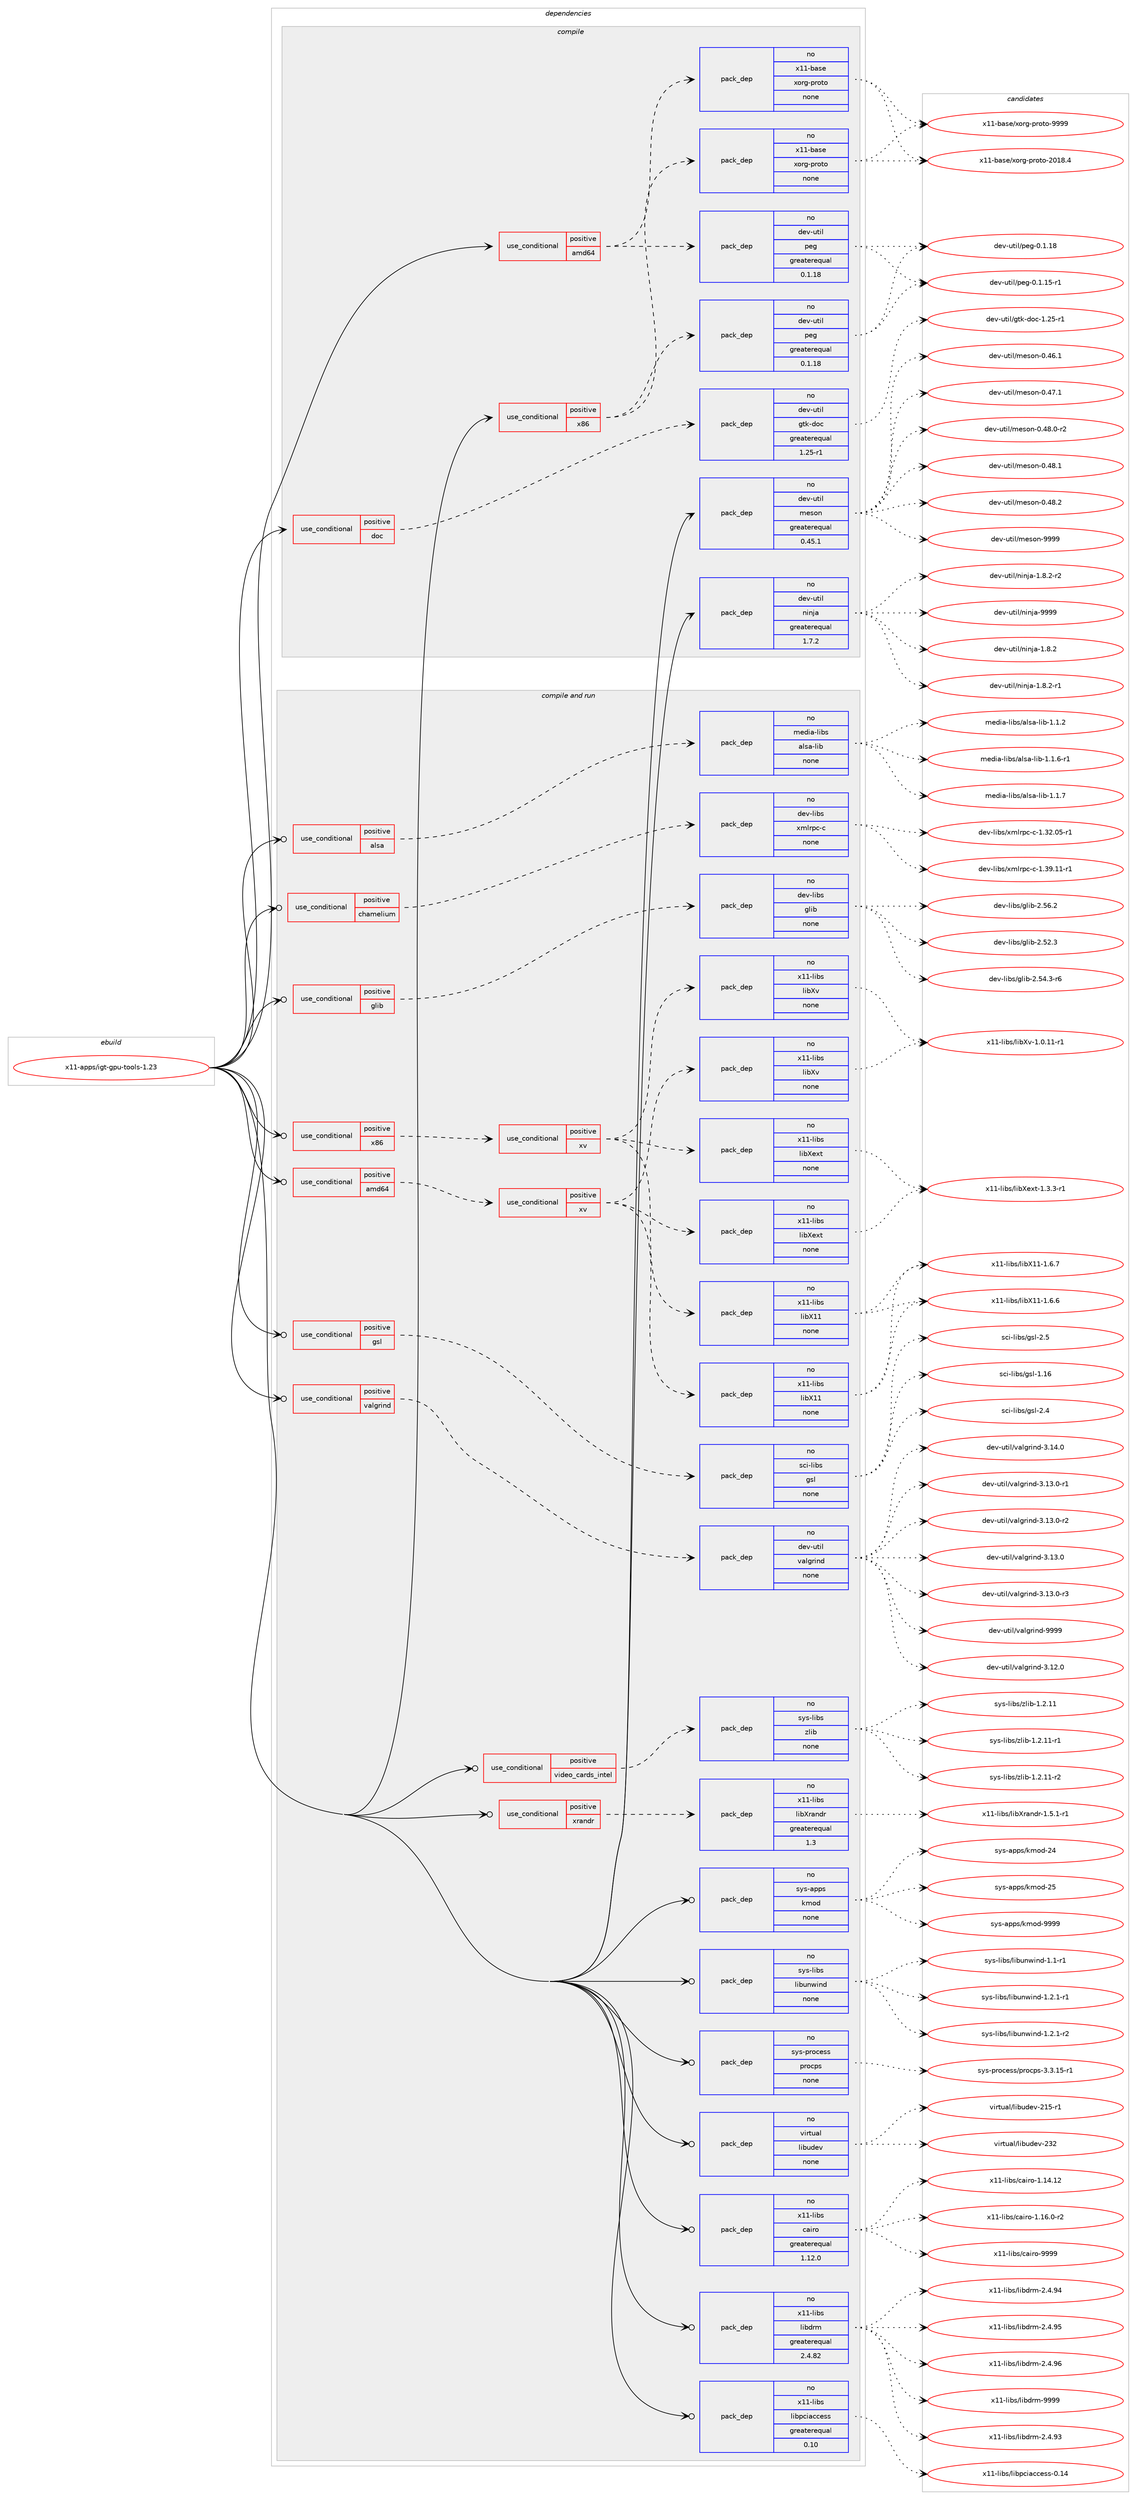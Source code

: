 digraph prolog {

# *************
# Graph options
# *************

newrank=true;
concentrate=true;
compound=true;
graph [rankdir=LR,fontname=Helvetica,fontsize=10,ranksep=1.5];#, ranksep=2.5, nodesep=0.2];
edge  [arrowhead=vee];
node  [fontname=Helvetica,fontsize=10];

# **********
# The ebuild
# **********

subgraph cluster_leftcol {
color=gray;
rank=same;
label=<<i>ebuild</i>>;
id [label="x11-apps/igt-gpu-tools-1.23", color=red, width=4, href="../x11-apps/igt-gpu-tools-1.23.svg"];
}

# ****************
# The dependencies
# ****************

subgraph cluster_midcol {
color=gray;
label=<<i>dependencies</i>>;
subgraph cluster_compile {
fillcolor="#eeeeee";
style=filled;
label=<<i>compile</i>>;
subgraph cond1540 {
dependency8460 [label=<<TABLE BORDER="0" CELLBORDER="1" CELLSPACING="0" CELLPADDING="4"><TR><TD ROWSPAN="3" CELLPADDING="10">use_conditional</TD></TR><TR><TD>positive</TD></TR><TR><TD>amd64</TD></TR></TABLE>>, shape=none, color=red];
subgraph pack6707 {
dependency8461 [label=<<TABLE BORDER="0" CELLBORDER="1" CELLSPACING="0" CELLPADDING="4" WIDTH="220"><TR><TD ROWSPAN="6" CELLPADDING="30">pack_dep</TD></TR><TR><TD WIDTH="110">no</TD></TR><TR><TD>x11-base</TD></TR><TR><TD>xorg-proto</TD></TR><TR><TD>none</TD></TR><TR><TD></TD></TR></TABLE>>, shape=none, color=blue];
}
dependency8460:e -> dependency8461:w [weight=20,style="dashed",arrowhead="vee"];
subgraph pack6708 {
dependency8462 [label=<<TABLE BORDER="0" CELLBORDER="1" CELLSPACING="0" CELLPADDING="4" WIDTH="220"><TR><TD ROWSPAN="6" CELLPADDING="30">pack_dep</TD></TR><TR><TD WIDTH="110">no</TD></TR><TR><TD>dev-util</TD></TR><TR><TD>peg</TD></TR><TR><TD>greaterequal</TD></TR><TR><TD>0.1.18</TD></TR></TABLE>>, shape=none, color=blue];
}
dependency8460:e -> dependency8462:w [weight=20,style="dashed",arrowhead="vee"];
}
id:e -> dependency8460:w [weight=20,style="solid",arrowhead="vee"];
subgraph cond1541 {
dependency8463 [label=<<TABLE BORDER="0" CELLBORDER="1" CELLSPACING="0" CELLPADDING="4"><TR><TD ROWSPAN="3" CELLPADDING="10">use_conditional</TD></TR><TR><TD>positive</TD></TR><TR><TD>doc</TD></TR></TABLE>>, shape=none, color=red];
subgraph pack6709 {
dependency8464 [label=<<TABLE BORDER="0" CELLBORDER="1" CELLSPACING="0" CELLPADDING="4" WIDTH="220"><TR><TD ROWSPAN="6" CELLPADDING="30">pack_dep</TD></TR><TR><TD WIDTH="110">no</TD></TR><TR><TD>dev-util</TD></TR><TR><TD>gtk-doc</TD></TR><TR><TD>greaterequal</TD></TR><TR><TD>1.25-r1</TD></TR></TABLE>>, shape=none, color=blue];
}
dependency8463:e -> dependency8464:w [weight=20,style="dashed",arrowhead="vee"];
}
id:e -> dependency8463:w [weight=20,style="solid",arrowhead="vee"];
subgraph cond1542 {
dependency8465 [label=<<TABLE BORDER="0" CELLBORDER="1" CELLSPACING="0" CELLPADDING="4"><TR><TD ROWSPAN="3" CELLPADDING="10">use_conditional</TD></TR><TR><TD>positive</TD></TR><TR><TD>x86</TD></TR></TABLE>>, shape=none, color=red];
subgraph pack6710 {
dependency8466 [label=<<TABLE BORDER="0" CELLBORDER="1" CELLSPACING="0" CELLPADDING="4" WIDTH="220"><TR><TD ROWSPAN="6" CELLPADDING="30">pack_dep</TD></TR><TR><TD WIDTH="110">no</TD></TR><TR><TD>x11-base</TD></TR><TR><TD>xorg-proto</TD></TR><TR><TD>none</TD></TR><TR><TD></TD></TR></TABLE>>, shape=none, color=blue];
}
dependency8465:e -> dependency8466:w [weight=20,style="dashed",arrowhead="vee"];
subgraph pack6711 {
dependency8467 [label=<<TABLE BORDER="0" CELLBORDER="1" CELLSPACING="0" CELLPADDING="4" WIDTH="220"><TR><TD ROWSPAN="6" CELLPADDING="30">pack_dep</TD></TR><TR><TD WIDTH="110">no</TD></TR><TR><TD>dev-util</TD></TR><TR><TD>peg</TD></TR><TR><TD>greaterequal</TD></TR><TR><TD>0.1.18</TD></TR></TABLE>>, shape=none, color=blue];
}
dependency8465:e -> dependency8467:w [weight=20,style="dashed",arrowhead="vee"];
}
id:e -> dependency8465:w [weight=20,style="solid",arrowhead="vee"];
subgraph pack6712 {
dependency8468 [label=<<TABLE BORDER="0" CELLBORDER="1" CELLSPACING="0" CELLPADDING="4" WIDTH="220"><TR><TD ROWSPAN="6" CELLPADDING="30">pack_dep</TD></TR><TR><TD WIDTH="110">no</TD></TR><TR><TD>dev-util</TD></TR><TR><TD>meson</TD></TR><TR><TD>greaterequal</TD></TR><TR><TD>0.45.1</TD></TR></TABLE>>, shape=none, color=blue];
}
id:e -> dependency8468:w [weight=20,style="solid",arrowhead="vee"];
subgraph pack6713 {
dependency8469 [label=<<TABLE BORDER="0" CELLBORDER="1" CELLSPACING="0" CELLPADDING="4" WIDTH="220"><TR><TD ROWSPAN="6" CELLPADDING="30">pack_dep</TD></TR><TR><TD WIDTH="110">no</TD></TR><TR><TD>dev-util</TD></TR><TR><TD>ninja</TD></TR><TR><TD>greaterequal</TD></TR><TR><TD>1.7.2</TD></TR></TABLE>>, shape=none, color=blue];
}
id:e -> dependency8469:w [weight=20,style="solid",arrowhead="vee"];
}
subgraph cluster_compileandrun {
fillcolor="#eeeeee";
style=filled;
label=<<i>compile and run</i>>;
subgraph cond1543 {
dependency8470 [label=<<TABLE BORDER="0" CELLBORDER="1" CELLSPACING="0" CELLPADDING="4"><TR><TD ROWSPAN="3" CELLPADDING="10">use_conditional</TD></TR><TR><TD>positive</TD></TR><TR><TD>alsa</TD></TR></TABLE>>, shape=none, color=red];
subgraph pack6714 {
dependency8471 [label=<<TABLE BORDER="0" CELLBORDER="1" CELLSPACING="0" CELLPADDING="4" WIDTH="220"><TR><TD ROWSPAN="6" CELLPADDING="30">pack_dep</TD></TR><TR><TD WIDTH="110">no</TD></TR><TR><TD>media-libs</TD></TR><TR><TD>alsa-lib</TD></TR><TR><TD>none</TD></TR><TR><TD></TD></TR></TABLE>>, shape=none, color=blue];
}
dependency8470:e -> dependency8471:w [weight=20,style="dashed",arrowhead="vee"];
}
id:e -> dependency8470:w [weight=20,style="solid",arrowhead="odotvee"];
subgraph cond1544 {
dependency8472 [label=<<TABLE BORDER="0" CELLBORDER="1" CELLSPACING="0" CELLPADDING="4"><TR><TD ROWSPAN="3" CELLPADDING="10">use_conditional</TD></TR><TR><TD>positive</TD></TR><TR><TD>amd64</TD></TR></TABLE>>, shape=none, color=red];
subgraph cond1545 {
dependency8473 [label=<<TABLE BORDER="0" CELLBORDER="1" CELLSPACING="0" CELLPADDING="4"><TR><TD ROWSPAN="3" CELLPADDING="10">use_conditional</TD></TR><TR><TD>positive</TD></TR><TR><TD>xv</TD></TR></TABLE>>, shape=none, color=red];
subgraph pack6715 {
dependency8474 [label=<<TABLE BORDER="0" CELLBORDER="1" CELLSPACING="0" CELLPADDING="4" WIDTH="220"><TR><TD ROWSPAN="6" CELLPADDING="30">pack_dep</TD></TR><TR><TD WIDTH="110">no</TD></TR><TR><TD>x11-libs</TD></TR><TR><TD>libX11</TD></TR><TR><TD>none</TD></TR><TR><TD></TD></TR></TABLE>>, shape=none, color=blue];
}
dependency8473:e -> dependency8474:w [weight=20,style="dashed",arrowhead="vee"];
subgraph pack6716 {
dependency8475 [label=<<TABLE BORDER="0" CELLBORDER="1" CELLSPACING="0" CELLPADDING="4" WIDTH="220"><TR><TD ROWSPAN="6" CELLPADDING="30">pack_dep</TD></TR><TR><TD WIDTH="110">no</TD></TR><TR><TD>x11-libs</TD></TR><TR><TD>libXext</TD></TR><TR><TD>none</TD></TR><TR><TD></TD></TR></TABLE>>, shape=none, color=blue];
}
dependency8473:e -> dependency8475:w [weight=20,style="dashed",arrowhead="vee"];
subgraph pack6717 {
dependency8476 [label=<<TABLE BORDER="0" CELLBORDER="1" CELLSPACING="0" CELLPADDING="4" WIDTH="220"><TR><TD ROWSPAN="6" CELLPADDING="30">pack_dep</TD></TR><TR><TD WIDTH="110">no</TD></TR><TR><TD>x11-libs</TD></TR><TR><TD>libXv</TD></TR><TR><TD>none</TD></TR><TR><TD></TD></TR></TABLE>>, shape=none, color=blue];
}
dependency8473:e -> dependency8476:w [weight=20,style="dashed",arrowhead="vee"];
}
dependency8472:e -> dependency8473:w [weight=20,style="dashed",arrowhead="vee"];
}
id:e -> dependency8472:w [weight=20,style="solid",arrowhead="odotvee"];
subgraph cond1546 {
dependency8477 [label=<<TABLE BORDER="0" CELLBORDER="1" CELLSPACING="0" CELLPADDING="4"><TR><TD ROWSPAN="3" CELLPADDING="10">use_conditional</TD></TR><TR><TD>positive</TD></TR><TR><TD>chamelium</TD></TR></TABLE>>, shape=none, color=red];
subgraph pack6718 {
dependency8478 [label=<<TABLE BORDER="0" CELLBORDER="1" CELLSPACING="0" CELLPADDING="4" WIDTH="220"><TR><TD ROWSPAN="6" CELLPADDING="30">pack_dep</TD></TR><TR><TD WIDTH="110">no</TD></TR><TR><TD>dev-libs</TD></TR><TR><TD>xmlrpc-c</TD></TR><TR><TD>none</TD></TR><TR><TD></TD></TR></TABLE>>, shape=none, color=blue];
}
dependency8477:e -> dependency8478:w [weight=20,style="dashed",arrowhead="vee"];
}
id:e -> dependency8477:w [weight=20,style="solid",arrowhead="odotvee"];
subgraph cond1547 {
dependency8479 [label=<<TABLE BORDER="0" CELLBORDER="1" CELLSPACING="0" CELLPADDING="4"><TR><TD ROWSPAN="3" CELLPADDING="10">use_conditional</TD></TR><TR><TD>positive</TD></TR><TR><TD>glib</TD></TR></TABLE>>, shape=none, color=red];
subgraph pack6719 {
dependency8480 [label=<<TABLE BORDER="0" CELLBORDER="1" CELLSPACING="0" CELLPADDING="4" WIDTH="220"><TR><TD ROWSPAN="6" CELLPADDING="30">pack_dep</TD></TR><TR><TD WIDTH="110">no</TD></TR><TR><TD>dev-libs</TD></TR><TR><TD>glib</TD></TR><TR><TD>none</TD></TR><TR><TD></TD></TR></TABLE>>, shape=none, color=blue];
}
dependency8479:e -> dependency8480:w [weight=20,style="dashed",arrowhead="vee"];
}
id:e -> dependency8479:w [weight=20,style="solid",arrowhead="odotvee"];
subgraph cond1548 {
dependency8481 [label=<<TABLE BORDER="0" CELLBORDER="1" CELLSPACING="0" CELLPADDING="4"><TR><TD ROWSPAN="3" CELLPADDING="10">use_conditional</TD></TR><TR><TD>positive</TD></TR><TR><TD>gsl</TD></TR></TABLE>>, shape=none, color=red];
subgraph pack6720 {
dependency8482 [label=<<TABLE BORDER="0" CELLBORDER="1" CELLSPACING="0" CELLPADDING="4" WIDTH="220"><TR><TD ROWSPAN="6" CELLPADDING="30">pack_dep</TD></TR><TR><TD WIDTH="110">no</TD></TR><TR><TD>sci-libs</TD></TR><TR><TD>gsl</TD></TR><TR><TD>none</TD></TR><TR><TD></TD></TR></TABLE>>, shape=none, color=blue];
}
dependency8481:e -> dependency8482:w [weight=20,style="dashed",arrowhead="vee"];
}
id:e -> dependency8481:w [weight=20,style="solid",arrowhead="odotvee"];
subgraph cond1549 {
dependency8483 [label=<<TABLE BORDER="0" CELLBORDER="1" CELLSPACING="0" CELLPADDING="4"><TR><TD ROWSPAN="3" CELLPADDING="10">use_conditional</TD></TR><TR><TD>positive</TD></TR><TR><TD>valgrind</TD></TR></TABLE>>, shape=none, color=red];
subgraph pack6721 {
dependency8484 [label=<<TABLE BORDER="0" CELLBORDER="1" CELLSPACING="0" CELLPADDING="4" WIDTH="220"><TR><TD ROWSPAN="6" CELLPADDING="30">pack_dep</TD></TR><TR><TD WIDTH="110">no</TD></TR><TR><TD>dev-util</TD></TR><TR><TD>valgrind</TD></TR><TR><TD>none</TD></TR><TR><TD></TD></TR></TABLE>>, shape=none, color=blue];
}
dependency8483:e -> dependency8484:w [weight=20,style="dashed",arrowhead="vee"];
}
id:e -> dependency8483:w [weight=20,style="solid",arrowhead="odotvee"];
subgraph cond1550 {
dependency8485 [label=<<TABLE BORDER="0" CELLBORDER="1" CELLSPACING="0" CELLPADDING="4"><TR><TD ROWSPAN="3" CELLPADDING="10">use_conditional</TD></TR><TR><TD>positive</TD></TR><TR><TD>video_cards_intel</TD></TR></TABLE>>, shape=none, color=red];
subgraph pack6722 {
dependency8486 [label=<<TABLE BORDER="0" CELLBORDER="1" CELLSPACING="0" CELLPADDING="4" WIDTH="220"><TR><TD ROWSPAN="6" CELLPADDING="30">pack_dep</TD></TR><TR><TD WIDTH="110">no</TD></TR><TR><TD>sys-libs</TD></TR><TR><TD>zlib</TD></TR><TR><TD>none</TD></TR><TR><TD></TD></TR></TABLE>>, shape=none, color=blue];
}
dependency8485:e -> dependency8486:w [weight=20,style="dashed",arrowhead="vee"];
}
id:e -> dependency8485:w [weight=20,style="solid",arrowhead="odotvee"];
subgraph cond1551 {
dependency8487 [label=<<TABLE BORDER="0" CELLBORDER="1" CELLSPACING="0" CELLPADDING="4"><TR><TD ROWSPAN="3" CELLPADDING="10">use_conditional</TD></TR><TR><TD>positive</TD></TR><TR><TD>x86</TD></TR></TABLE>>, shape=none, color=red];
subgraph cond1552 {
dependency8488 [label=<<TABLE BORDER="0" CELLBORDER="1" CELLSPACING="0" CELLPADDING="4"><TR><TD ROWSPAN="3" CELLPADDING="10">use_conditional</TD></TR><TR><TD>positive</TD></TR><TR><TD>xv</TD></TR></TABLE>>, shape=none, color=red];
subgraph pack6723 {
dependency8489 [label=<<TABLE BORDER="0" CELLBORDER="1" CELLSPACING="0" CELLPADDING="4" WIDTH="220"><TR><TD ROWSPAN="6" CELLPADDING="30">pack_dep</TD></TR><TR><TD WIDTH="110">no</TD></TR><TR><TD>x11-libs</TD></TR><TR><TD>libX11</TD></TR><TR><TD>none</TD></TR><TR><TD></TD></TR></TABLE>>, shape=none, color=blue];
}
dependency8488:e -> dependency8489:w [weight=20,style="dashed",arrowhead="vee"];
subgraph pack6724 {
dependency8490 [label=<<TABLE BORDER="0" CELLBORDER="1" CELLSPACING="0" CELLPADDING="4" WIDTH="220"><TR><TD ROWSPAN="6" CELLPADDING="30">pack_dep</TD></TR><TR><TD WIDTH="110">no</TD></TR><TR><TD>x11-libs</TD></TR><TR><TD>libXext</TD></TR><TR><TD>none</TD></TR><TR><TD></TD></TR></TABLE>>, shape=none, color=blue];
}
dependency8488:e -> dependency8490:w [weight=20,style="dashed",arrowhead="vee"];
subgraph pack6725 {
dependency8491 [label=<<TABLE BORDER="0" CELLBORDER="1" CELLSPACING="0" CELLPADDING="4" WIDTH="220"><TR><TD ROWSPAN="6" CELLPADDING="30">pack_dep</TD></TR><TR><TD WIDTH="110">no</TD></TR><TR><TD>x11-libs</TD></TR><TR><TD>libXv</TD></TR><TR><TD>none</TD></TR><TR><TD></TD></TR></TABLE>>, shape=none, color=blue];
}
dependency8488:e -> dependency8491:w [weight=20,style="dashed",arrowhead="vee"];
}
dependency8487:e -> dependency8488:w [weight=20,style="dashed",arrowhead="vee"];
}
id:e -> dependency8487:w [weight=20,style="solid",arrowhead="odotvee"];
subgraph cond1553 {
dependency8492 [label=<<TABLE BORDER="0" CELLBORDER="1" CELLSPACING="0" CELLPADDING="4"><TR><TD ROWSPAN="3" CELLPADDING="10">use_conditional</TD></TR><TR><TD>positive</TD></TR><TR><TD>xrandr</TD></TR></TABLE>>, shape=none, color=red];
subgraph pack6726 {
dependency8493 [label=<<TABLE BORDER="0" CELLBORDER="1" CELLSPACING="0" CELLPADDING="4" WIDTH="220"><TR><TD ROWSPAN="6" CELLPADDING="30">pack_dep</TD></TR><TR><TD WIDTH="110">no</TD></TR><TR><TD>x11-libs</TD></TR><TR><TD>libXrandr</TD></TR><TR><TD>greaterequal</TD></TR><TR><TD>1.3</TD></TR></TABLE>>, shape=none, color=blue];
}
dependency8492:e -> dependency8493:w [weight=20,style="dashed",arrowhead="vee"];
}
id:e -> dependency8492:w [weight=20,style="solid",arrowhead="odotvee"];
subgraph pack6727 {
dependency8494 [label=<<TABLE BORDER="0" CELLBORDER="1" CELLSPACING="0" CELLPADDING="4" WIDTH="220"><TR><TD ROWSPAN="6" CELLPADDING="30">pack_dep</TD></TR><TR><TD WIDTH="110">no</TD></TR><TR><TD>sys-apps</TD></TR><TR><TD>kmod</TD></TR><TR><TD>none</TD></TR><TR><TD></TD></TR></TABLE>>, shape=none, color=blue];
}
id:e -> dependency8494:w [weight=20,style="solid",arrowhead="odotvee"];
subgraph pack6728 {
dependency8495 [label=<<TABLE BORDER="0" CELLBORDER="1" CELLSPACING="0" CELLPADDING="4" WIDTH="220"><TR><TD ROWSPAN="6" CELLPADDING="30">pack_dep</TD></TR><TR><TD WIDTH="110">no</TD></TR><TR><TD>sys-libs</TD></TR><TR><TD>libunwind</TD></TR><TR><TD>none</TD></TR><TR><TD></TD></TR></TABLE>>, shape=none, color=blue];
}
id:e -> dependency8495:w [weight=20,style="solid",arrowhead="odotvee"];
subgraph pack6729 {
dependency8496 [label=<<TABLE BORDER="0" CELLBORDER="1" CELLSPACING="0" CELLPADDING="4" WIDTH="220"><TR><TD ROWSPAN="6" CELLPADDING="30">pack_dep</TD></TR><TR><TD WIDTH="110">no</TD></TR><TR><TD>sys-process</TD></TR><TR><TD>procps</TD></TR><TR><TD>none</TD></TR><TR><TD></TD></TR></TABLE>>, shape=none, color=blue];
}
id:e -> dependency8496:w [weight=20,style="solid",arrowhead="odotvee"];
subgraph pack6730 {
dependency8497 [label=<<TABLE BORDER="0" CELLBORDER="1" CELLSPACING="0" CELLPADDING="4" WIDTH="220"><TR><TD ROWSPAN="6" CELLPADDING="30">pack_dep</TD></TR><TR><TD WIDTH="110">no</TD></TR><TR><TD>virtual</TD></TR><TR><TD>libudev</TD></TR><TR><TD>none</TD></TR><TR><TD></TD></TR></TABLE>>, shape=none, color=blue];
}
id:e -> dependency8497:w [weight=20,style="solid",arrowhead="odotvee"];
subgraph pack6731 {
dependency8498 [label=<<TABLE BORDER="0" CELLBORDER="1" CELLSPACING="0" CELLPADDING="4" WIDTH="220"><TR><TD ROWSPAN="6" CELLPADDING="30">pack_dep</TD></TR><TR><TD WIDTH="110">no</TD></TR><TR><TD>x11-libs</TD></TR><TR><TD>cairo</TD></TR><TR><TD>greaterequal</TD></TR><TR><TD>1.12.0</TD></TR></TABLE>>, shape=none, color=blue];
}
id:e -> dependency8498:w [weight=20,style="solid",arrowhead="odotvee"];
subgraph pack6732 {
dependency8499 [label=<<TABLE BORDER="0" CELLBORDER="1" CELLSPACING="0" CELLPADDING="4" WIDTH="220"><TR><TD ROWSPAN="6" CELLPADDING="30">pack_dep</TD></TR><TR><TD WIDTH="110">no</TD></TR><TR><TD>x11-libs</TD></TR><TR><TD>libdrm</TD></TR><TR><TD>greaterequal</TD></TR><TR><TD>2.4.82</TD></TR></TABLE>>, shape=none, color=blue];
}
id:e -> dependency8499:w [weight=20,style="solid",arrowhead="odotvee"];
subgraph pack6733 {
dependency8500 [label=<<TABLE BORDER="0" CELLBORDER="1" CELLSPACING="0" CELLPADDING="4" WIDTH="220"><TR><TD ROWSPAN="6" CELLPADDING="30">pack_dep</TD></TR><TR><TD WIDTH="110">no</TD></TR><TR><TD>x11-libs</TD></TR><TR><TD>libpciaccess</TD></TR><TR><TD>greaterequal</TD></TR><TR><TD>0.10</TD></TR></TABLE>>, shape=none, color=blue];
}
id:e -> dependency8500:w [weight=20,style="solid",arrowhead="odotvee"];
}
subgraph cluster_run {
fillcolor="#eeeeee";
style=filled;
label=<<i>run</i>>;
}
}

# **************
# The candidates
# **************

subgraph cluster_choices {
rank=same;
color=gray;
label=<<i>candidates</i>>;

subgraph choice6707 {
color=black;
nodesep=1;
choice1204949459897115101471201111141034511211411111611145504849564652 [label="x11-base/xorg-proto-2018.4", color=red, width=4,href="../x11-base/xorg-proto-2018.4.svg"];
choice120494945989711510147120111114103451121141111161114557575757 [label="x11-base/xorg-proto-9999", color=red, width=4,href="../x11-base/xorg-proto-9999.svg"];
dependency8461:e -> choice1204949459897115101471201111141034511211411111611145504849564652:w [style=dotted,weight="100"];
dependency8461:e -> choice120494945989711510147120111114103451121141111161114557575757:w [style=dotted,weight="100"];
}
subgraph choice6708 {
color=black;
nodesep=1;
choice1001011184511711610510847112101103454846494649534511449 [label="dev-util/peg-0.1.15-r1", color=red, width=4,href="../dev-util/peg-0.1.15-r1.svg"];
choice100101118451171161051084711210110345484649464956 [label="dev-util/peg-0.1.18", color=red, width=4,href="../dev-util/peg-0.1.18.svg"];
dependency8462:e -> choice1001011184511711610510847112101103454846494649534511449:w [style=dotted,weight="100"];
dependency8462:e -> choice100101118451171161051084711210110345484649464956:w [style=dotted,weight="100"];
}
subgraph choice6709 {
color=black;
nodesep=1;
choice1001011184511711610510847103116107451001119945494650534511449 [label="dev-util/gtk-doc-1.25-r1", color=red, width=4,href="../dev-util/gtk-doc-1.25-r1.svg"];
dependency8464:e -> choice1001011184511711610510847103116107451001119945494650534511449:w [style=dotted,weight="100"];
}
subgraph choice6710 {
color=black;
nodesep=1;
choice1204949459897115101471201111141034511211411111611145504849564652 [label="x11-base/xorg-proto-2018.4", color=red, width=4,href="../x11-base/xorg-proto-2018.4.svg"];
choice120494945989711510147120111114103451121141111161114557575757 [label="x11-base/xorg-proto-9999", color=red, width=4,href="../x11-base/xorg-proto-9999.svg"];
dependency8466:e -> choice1204949459897115101471201111141034511211411111611145504849564652:w [style=dotted,weight="100"];
dependency8466:e -> choice120494945989711510147120111114103451121141111161114557575757:w [style=dotted,weight="100"];
}
subgraph choice6711 {
color=black;
nodesep=1;
choice1001011184511711610510847112101103454846494649534511449 [label="dev-util/peg-0.1.15-r1", color=red, width=4,href="../dev-util/peg-0.1.15-r1.svg"];
choice100101118451171161051084711210110345484649464956 [label="dev-util/peg-0.1.18", color=red, width=4,href="../dev-util/peg-0.1.18.svg"];
dependency8467:e -> choice1001011184511711610510847112101103454846494649534511449:w [style=dotted,weight="100"];
dependency8467:e -> choice100101118451171161051084711210110345484649464956:w [style=dotted,weight="100"];
}
subgraph choice6712 {
color=black;
nodesep=1;
choice100101118451171161051084710910111511111045484652544649 [label="dev-util/meson-0.46.1", color=red, width=4,href="../dev-util/meson-0.46.1.svg"];
choice100101118451171161051084710910111511111045484652554649 [label="dev-util/meson-0.47.1", color=red, width=4,href="../dev-util/meson-0.47.1.svg"];
choice1001011184511711610510847109101115111110454846525646484511450 [label="dev-util/meson-0.48.0-r2", color=red, width=4,href="../dev-util/meson-0.48.0-r2.svg"];
choice100101118451171161051084710910111511111045484652564649 [label="dev-util/meson-0.48.1", color=red, width=4,href="../dev-util/meson-0.48.1.svg"];
choice100101118451171161051084710910111511111045484652564650 [label="dev-util/meson-0.48.2", color=red, width=4,href="../dev-util/meson-0.48.2.svg"];
choice10010111845117116105108471091011151111104557575757 [label="dev-util/meson-9999", color=red, width=4,href="../dev-util/meson-9999.svg"];
dependency8468:e -> choice100101118451171161051084710910111511111045484652544649:w [style=dotted,weight="100"];
dependency8468:e -> choice100101118451171161051084710910111511111045484652554649:w [style=dotted,weight="100"];
dependency8468:e -> choice1001011184511711610510847109101115111110454846525646484511450:w [style=dotted,weight="100"];
dependency8468:e -> choice100101118451171161051084710910111511111045484652564649:w [style=dotted,weight="100"];
dependency8468:e -> choice100101118451171161051084710910111511111045484652564650:w [style=dotted,weight="100"];
dependency8468:e -> choice10010111845117116105108471091011151111104557575757:w [style=dotted,weight="100"];
}
subgraph choice6713 {
color=black;
nodesep=1;
choice100101118451171161051084711010511010697454946564650 [label="dev-util/ninja-1.8.2", color=red, width=4,href="../dev-util/ninja-1.8.2.svg"];
choice1001011184511711610510847110105110106974549465646504511449 [label="dev-util/ninja-1.8.2-r1", color=red, width=4,href="../dev-util/ninja-1.8.2-r1.svg"];
choice1001011184511711610510847110105110106974549465646504511450 [label="dev-util/ninja-1.8.2-r2", color=red, width=4,href="../dev-util/ninja-1.8.2-r2.svg"];
choice1001011184511711610510847110105110106974557575757 [label="dev-util/ninja-9999", color=red, width=4,href="../dev-util/ninja-9999.svg"];
dependency8469:e -> choice100101118451171161051084711010511010697454946564650:w [style=dotted,weight="100"];
dependency8469:e -> choice1001011184511711610510847110105110106974549465646504511449:w [style=dotted,weight="100"];
dependency8469:e -> choice1001011184511711610510847110105110106974549465646504511450:w [style=dotted,weight="100"];
dependency8469:e -> choice1001011184511711610510847110105110106974557575757:w [style=dotted,weight="100"];
}
subgraph choice6714 {
color=black;
nodesep=1;
choice1091011001059745108105981154797108115974510810598454946494650 [label="media-libs/alsa-lib-1.1.2", color=red, width=4,href="../media-libs/alsa-lib-1.1.2.svg"];
choice10910110010597451081059811547971081159745108105984549464946544511449 [label="media-libs/alsa-lib-1.1.6-r1", color=red, width=4,href="../media-libs/alsa-lib-1.1.6-r1.svg"];
choice1091011001059745108105981154797108115974510810598454946494655 [label="media-libs/alsa-lib-1.1.7", color=red, width=4,href="../media-libs/alsa-lib-1.1.7.svg"];
dependency8471:e -> choice1091011001059745108105981154797108115974510810598454946494650:w [style=dotted,weight="100"];
dependency8471:e -> choice10910110010597451081059811547971081159745108105984549464946544511449:w [style=dotted,weight="100"];
dependency8471:e -> choice1091011001059745108105981154797108115974510810598454946494655:w [style=dotted,weight="100"];
}
subgraph choice6715 {
color=black;
nodesep=1;
choice120494945108105981154710810598884949454946544654 [label="x11-libs/libX11-1.6.6", color=red, width=4,href="../x11-libs/libX11-1.6.6.svg"];
choice120494945108105981154710810598884949454946544655 [label="x11-libs/libX11-1.6.7", color=red, width=4,href="../x11-libs/libX11-1.6.7.svg"];
dependency8474:e -> choice120494945108105981154710810598884949454946544654:w [style=dotted,weight="100"];
dependency8474:e -> choice120494945108105981154710810598884949454946544655:w [style=dotted,weight="100"];
}
subgraph choice6716 {
color=black;
nodesep=1;
choice120494945108105981154710810598881011201164549465146514511449 [label="x11-libs/libXext-1.3.3-r1", color=red, width=4,href="../x11-libs/libXext-1.3.3-r1.svg"];
dependency8475:e -> choice120494945108105981154710810598881011201164549465146514511449:w [style=dotted,weight="100"];
}
subgraph choice6717 {
color=black;
nodesep=1;
choice12049494510810598115471081059888118454946484649494511449 [label="x11-libs/libXv-1.0.11-r1", color=red, width=4,href="../x11-libs/libXv-1.0.11-r1.svg"];
dependency8476:e -> choice12049494510810598115471081059888118454946484649494511449:w [style=dotted,weight="100"];
}
subgraph choice6718 {
color=black;
nodesep=1;
choice10010111845108105981154712010910811411299459945494651504648534511449 [label="dev-libs/xmlrpc-c-1.32.05-r1", color=red, width=4,href="../dev-libs/xmlrpc-c-1.32.05-r1.svg"];
choice10010111845108105981154712010910811411299459945494651574649494511449 [label="dev-libs/xmlrpc-c-1.39.11-r1", color=red, width=4,href="../dev-libs/xmlrpc-c-1.39.11-r1.svg"];
dependency8478:e -> choice10010111845108105981154712010910811411299459945494651504648534511449:w [style=dotted,weight="100"];
dependency8478:e -> choice10010111845108105981154712010910811411299459945494651574649494511449:w [style=dotted,weight="100"];
}
subgraph choice6719 {
color=black;
nodesep=1;
choice1001011184510810598115471031081059845504653504651 [label="dev-libs/glib-2.52.3", color=red, width=4,href="../dev-libs/glib-2.52.3.svg"];
choice10010111845108105981154710310810598455046535246514511454 [label="dev-libs/glib-2.54.3-r6", color=red, width=4,href="../dev-libs/glib-2.54.3-r6.svg"];
choice1001011184510810598115471031081059845504653544650 [label="dev-libs/glib-2.56.2", color=red, width=4,href="../dev-libs/glib-2.56.2.svg"];
dependency8480:e -> choice1001011184510810598115471031081059845504653504651:w [style=dotted,weight="100"];
dependency8480:e -> choice10010111845108105981154710310810598455046535246514511454:w [style=dotted,weight="100"];
dependency8480:e -> choice1001011184510810598115471031081059845504653544650:w [style=dotted,weight="100"];
}
subgraph choice6720 {
color=black;
nodesep=1;
choice115991054510810598115471031151084549464954 [label="sci-libs/gsl-1.16", color=red, width=4,href="../sci-libs/gsl-1.16.svg"];
choice1159910545108105981154710311510845504652 [label="sci-libs/gsl-2.4", color=red, width=4,href="../sci-libs/gsl-2.4.svg"];
choice1159910545108105981154710311510845504653 [label="sci-libs/gsl-2.5", color=red, width=4,href="../sci-libs/gsl-2.5.svg"];
dependency8482:e -> choice115991054510810598115471031151084549464954:w [style=dotted,weight="100"];
dependency8482:e -> choice1159910545108105981154710311510845504652:w [style=dotted,weight="100"];
dependency8482:e -> choice1159910545108105981154710311510845504653:w [style=dotted,weight="100"];
}
subgraph choice6721 {
color=black;
nodesep=1;
choice10010111845117116105108471189710810311410511010045514649504648 [label="dev-util/valgrind-3.12.0", color=red, width=4,href="../dev-util/valgrind-3.12.0.svg"];
choice10010111845117116105108471189710810311410511010045514649514648 [label="dev-util/valgrind-3.13.0", color=red, width=4,href="../dev-util/valgrind-3.13.0.svg"];
choice100101118451171161051084711897108103114105110100455146495146484511449 [label="dev-util/valgrind-3.13.0-r1", color=red, width=4,href="../dev-util/valgrind-3.13.0-r1.svg"];
choice100101118451171161051084711897108103114105110100455146495146484511450 [label="dev-util/valgrind-3.13.0-r2", color=red, width=4,href="../dev-util/valgrind-3.13.0-r2.svg"];
choice100101118451171161051084711897108103114105110100455146495146484511451 [label="dev-util/valgrind-3.13.0-r3", color=red, width=4,href="../dev-util/valgrind-3.13.0-r3.svg"];
choice10010111845117116105108471189710810311410511010045514649524648 [label="dev-util/valgrind-3.14.0", color=red, width=4,href="../dev-util/valgrind-3.14.0.svg"];
choice1001011184511711610510847118971081031141051101004557575757 [label="dev-util/valgrind-9999", color=red, width=4,href="../dev-util/valgrind-9999.svg"];
dependency8484:e -> choice10010111845117116105108471189710810311410511010045514649504648:w [style=dotted,weight="100"];
dependency8484:e -> choice10010111845117116105108471189710810311410511010045514649514648:w [style=dotted,weight="100"];
dependency8484:e -> choice100101118451171161051084711897108103114105110100455146495146484511449:w [style=dotted,weight="100"];
dependency8484:e -> choice100101118451171161051084711897108103114105110100455146495146484511450:w [style=dotted,weight="100"];
dependency8484:e -> choice100101118451171161051084711897108103114105110100455146495146484511451:w [style=dotted,weight="100"];
dependency8484:e -> choice10010111845117116105108471189710810311410511010045514649524648:w [style=dotted,weight="100"];
dependency8484:e -> choice1001011184511711610510847118971081031141051101004557575757:w [style=dotted,weight="100"];
}
subgraph choice6722 {
color=black;
nodesep=1;
choice1151211154510810598115471221081059845494650464949 [label="sys-libs/zlib-1.2.11", color=red, width=4,href="../sys-libs/zlib-1.2.11.svg"];
choice11512111545108105981154712210810598454946504649494511449 [label="sys-libs/zlib-1.2.11-r1", color=red, width=4,href="../sys-libs/zlib-1.2.11-r1.svg"];
choice11512111545108105981154712210810598454946504649494511450 [label="sys-libs/zlib-1.2.11-r2", color=red, width=4,href="../sys-libs/zlib-1.2.11-r2.svg"];
dependency8486:e -> choice1151211154510810598115471221081059845494650464949:w [style=dotted,weight="100"];
dependency8486:e -> choice11512111545108105981154712210810598454946504649494511449:w [style=dotted,weight="100"];
dependency8486:e -> choice11512111545108105981154712210810598454946504649494511450:w [style=dotted,weight="100"];
}
subgraph choice6723 {
color=black;
nodesep=1;
choice120494945108105981154710810598884949454946544654 [label="x11-libs/libX11-1.6.6", color=red, width=4,href="../x11-libs/libX11-1.6.6.svg"];
choice120494945108105981154710810598884949454946544655 [label="x11-libs/libX11-1.6.7", color=red, width=4,href="../x11-libs/libX11-1.6.7.svg"];
dependency8489:e -> choice120494945108105981154710810598884949454946544654:w [style=dotted,weight="100"];
dependency8489:e -> choice120494945108105981154710810598884949454946544655:w [style=dotted,weight="100"];
}
subgraph choice6724 {
color=black;
nodesep=1;
choice120494945108105981154710810598881011201164549465146514511449 [label="x11-libs/libXext-1.3.3-r1", color=red, width=4,href="../x11-libs/libXext-1.3.3-r1.svg"];
dependency8490:e -> choice120494945108105981154710810598881011201164549465146514511449:w [style=dotted,weight="100"];
}
subgraph choice6725 {
color=black;
nodesep=1;
choice12049494510810598115471081059888118454946484649494511449 [label="x11-libs/libXv-1.0.11-r1", color=red, width=4,href="../x11-libs/libXv-1.0.11-r1.svg"];
dependency8491:e -> choice12049494510810598115471081059888118454946484649494511449:w [style=dotted,weight="100"];
}
subgraph choice6726 {
color=black;
nodesep=1;
choice12049494510810598115471081059888114971101001144549465346494511449 [label="x11-libs/libXrandr-1.5.1-r1", color=red, width=4,href="../x11-libs/libXrandr-1.5.1-r1.svg"];
dependency8493:e -> choice12049494510810598115471081059888114971101001144549465346494511449:w [style=dotted,weight="100"];
}
subgraph choice6727 {
color=black;
nodesep=1;
choice115121115459711211211547107109111100455052 [label="sys-apps/kmod-24", color=red, width=4,href="../sys-apps/kmod-24.svg"];
choice115121115459711211211547107109111100455053 [label="sys-apps/kmod-25", color=red, width=4,href="../sys-apps/kmod-25.svg"];
choice1151211154597112112115471071091111004557575757 [label="sys-apps/kmod-9999", color=red, width=4,href="../sys-apps/kmod-9999.svg"];
dependency8494:e -> choice115121115459711211211547107109111100455052:w [style=dotted,weight="100"];
dependency8494:e -> choice115121115459711211211547107109111100455053:w [style=dotted,weight="100"];
dependency8494:e -> choice1151211154597112112115471071091111004557575757:w [style=dotted,weight="100"];
}
subgraph choice6728 {
color=black;
nodesep=1;
choice11512111545108105981154710810598117110119105110100454946494511449 [label="sys-libs/libunwind-1.1-r1", color=red, width=4,href="../sys-libs/libunwind-1.1-r1.svg"];
choice115121115451081059811547108105981171101191051101004549465046494511449 [label="sys-libs/libunwind-1.2.1-r1", color=red, width=4,href="../sys-libs/libunwind-1.2.1-r1.svg"];
choice115121115451081059811547108105981171101191051101004549465046494511450 [label="sys-libs/libunwind-1.2.1-r2", color=red, width=4,href="../sys-libs/libunwind-1.2.1-r2.svg"];
dependency8495:e -> choice11512111545108105981154710810598117110119105110100454946494511449:w [style=dotted,weight="100"];
dependency8495:e -> choice115121115451081059811547108105981171101191051101004549465046494511449:w [style=dotted,weight="100"];
dependency8495:e -> choice115121115451081059811547108105981171101191051101004549465046494511450:w [style=dotted,weight="100"];
}
subgraph choice6729 {
color=black;
nodesep=1;
choice11512111545112114111991011151154711211411199112115455146514649534511449 [label="sys-process/procps-3.3.15-r1", color=red, width=4,href="../sys-process/procps-3.3.15-r1.svg"];
dependency8496:e -> choice11512111545112114111991011151154711211411199112115455146514649534511449:w [style=dotted,weight="100"];
}
subgraph choice6730 {
color=black;
nodesep=1;
choice118105114116117971084710810598117100101118455049534511449 [label="virtual/libudev-215-r1", color=red, width=4,href="../virtual/libudev-215-r1.svg"];
choice11810511411611797108471081059811710010111845505150 [label="virtual/libudev-232", color=red, width=4,href="../virtual/libudev-232.svg"];
dependency8497:e -> choice118105114116117971084710810598117100101118455049534511449:w [style=dotted,weight="100"];
dependency8497:e -> choice11810511411611797108471081059811710010111845505150:w [style=dotted,weight="100"];
}
subgraph choice6731 {
color=black;
nodesep=1;
choice120494945108105981154799971051141114549464952464950 [label="x11-libs/cairo-1.14.12", color=red, width=4,href="../x11-libs/cairo-1.14.12.svg"];
choice12049494510810598115479997105114111454946495446484511450 [label="x11-libs/cairo-1.16.0-r2", color=red, width=4,href="../x11-libs/cairo-1.16.0-r2.svg"];
choice120494945108105981154799971051141114557575757 [label="x11-libs/cairo-9999", color=red, width=4,href="../x11-libs/cairo-9999.svg"];
dependency8498:e -> choice120494945108105981154799971051141114549464952464950:w [style=dotted,weight="100"];
dependency8498:e -> choice12049494510810598115479997105114111454946495446484511450:w [style=dotted,weight="100"];
dependency8498:e -> choice120494945108105981154799971051141114557575757:w [style=dotted,weight="100"];
}
subgraph choice6732 {
color=black;
nodesep=1;
choice12049494510810598115471081059810011410945504652465751 [label="x11-libs/libdrm-2.4.93", color=red, width=4,href="../x11-libs/libdrm-2.4.93.svg"];
choice12049494510810598115471081059810011410945504652465752 [label="x11-libs/libdrm-2.4.94", color=red, width=4,href="../x11-libs/libdrm-2.4.94.svg"];
choice12049494510810598115471081059810011410945504652465753 [label="x11-libs/libdrm-2.4.95", color=red, width=4,href="../x11-libs/libdrm-2.4.95.svg"];
choice12049494510810598115471081059810011410945504652465754 [label="x11-libs/libdrm-2.4.96", color=red, width=4,href="../x11-libs/libdrm-2.4.96.svg"];
choice1204949451081059811547108105981001141094557575757 [label="x11-libs/libdrm-9999", color=red, width=4,href="../x11-libs/libdrm-9999.svg"];
dependency8499:e -> choice12049494510810598115471081059810011410945504652465751:w [style=dotted,weight="100"];
dependency8499:e -> choice12049494510810598115471081059810011410945504652465752:w [style=dotted,weight="100"];
dependency8499:e -> choice12049494510810598115471081059810011410945504652465753:w [style=dotted,weight="100"];
dependency8499:e -> choice12049494510810598115471081059810011410945504652465754:w [style=dotted,weight="100"];
dependency8499:e -> choice1204949451081059811547108105981001141094557575757:w [style=dotted,weight="100"];
}
subgraph choice6733 {
color=black;
nodesep=1;
choice120494945108105981154710810598112991059799991011151154548464952 [label="x11-libs/libpciaccess-0.14", color=red, width=4,href="../x11-libs/libpciaccess-0.14.svg"];
dependency8500:e -> choice120494945108105981154710810598112991059799991011151154548464952:w [style=dotted,weight="100"];
}
}

}
